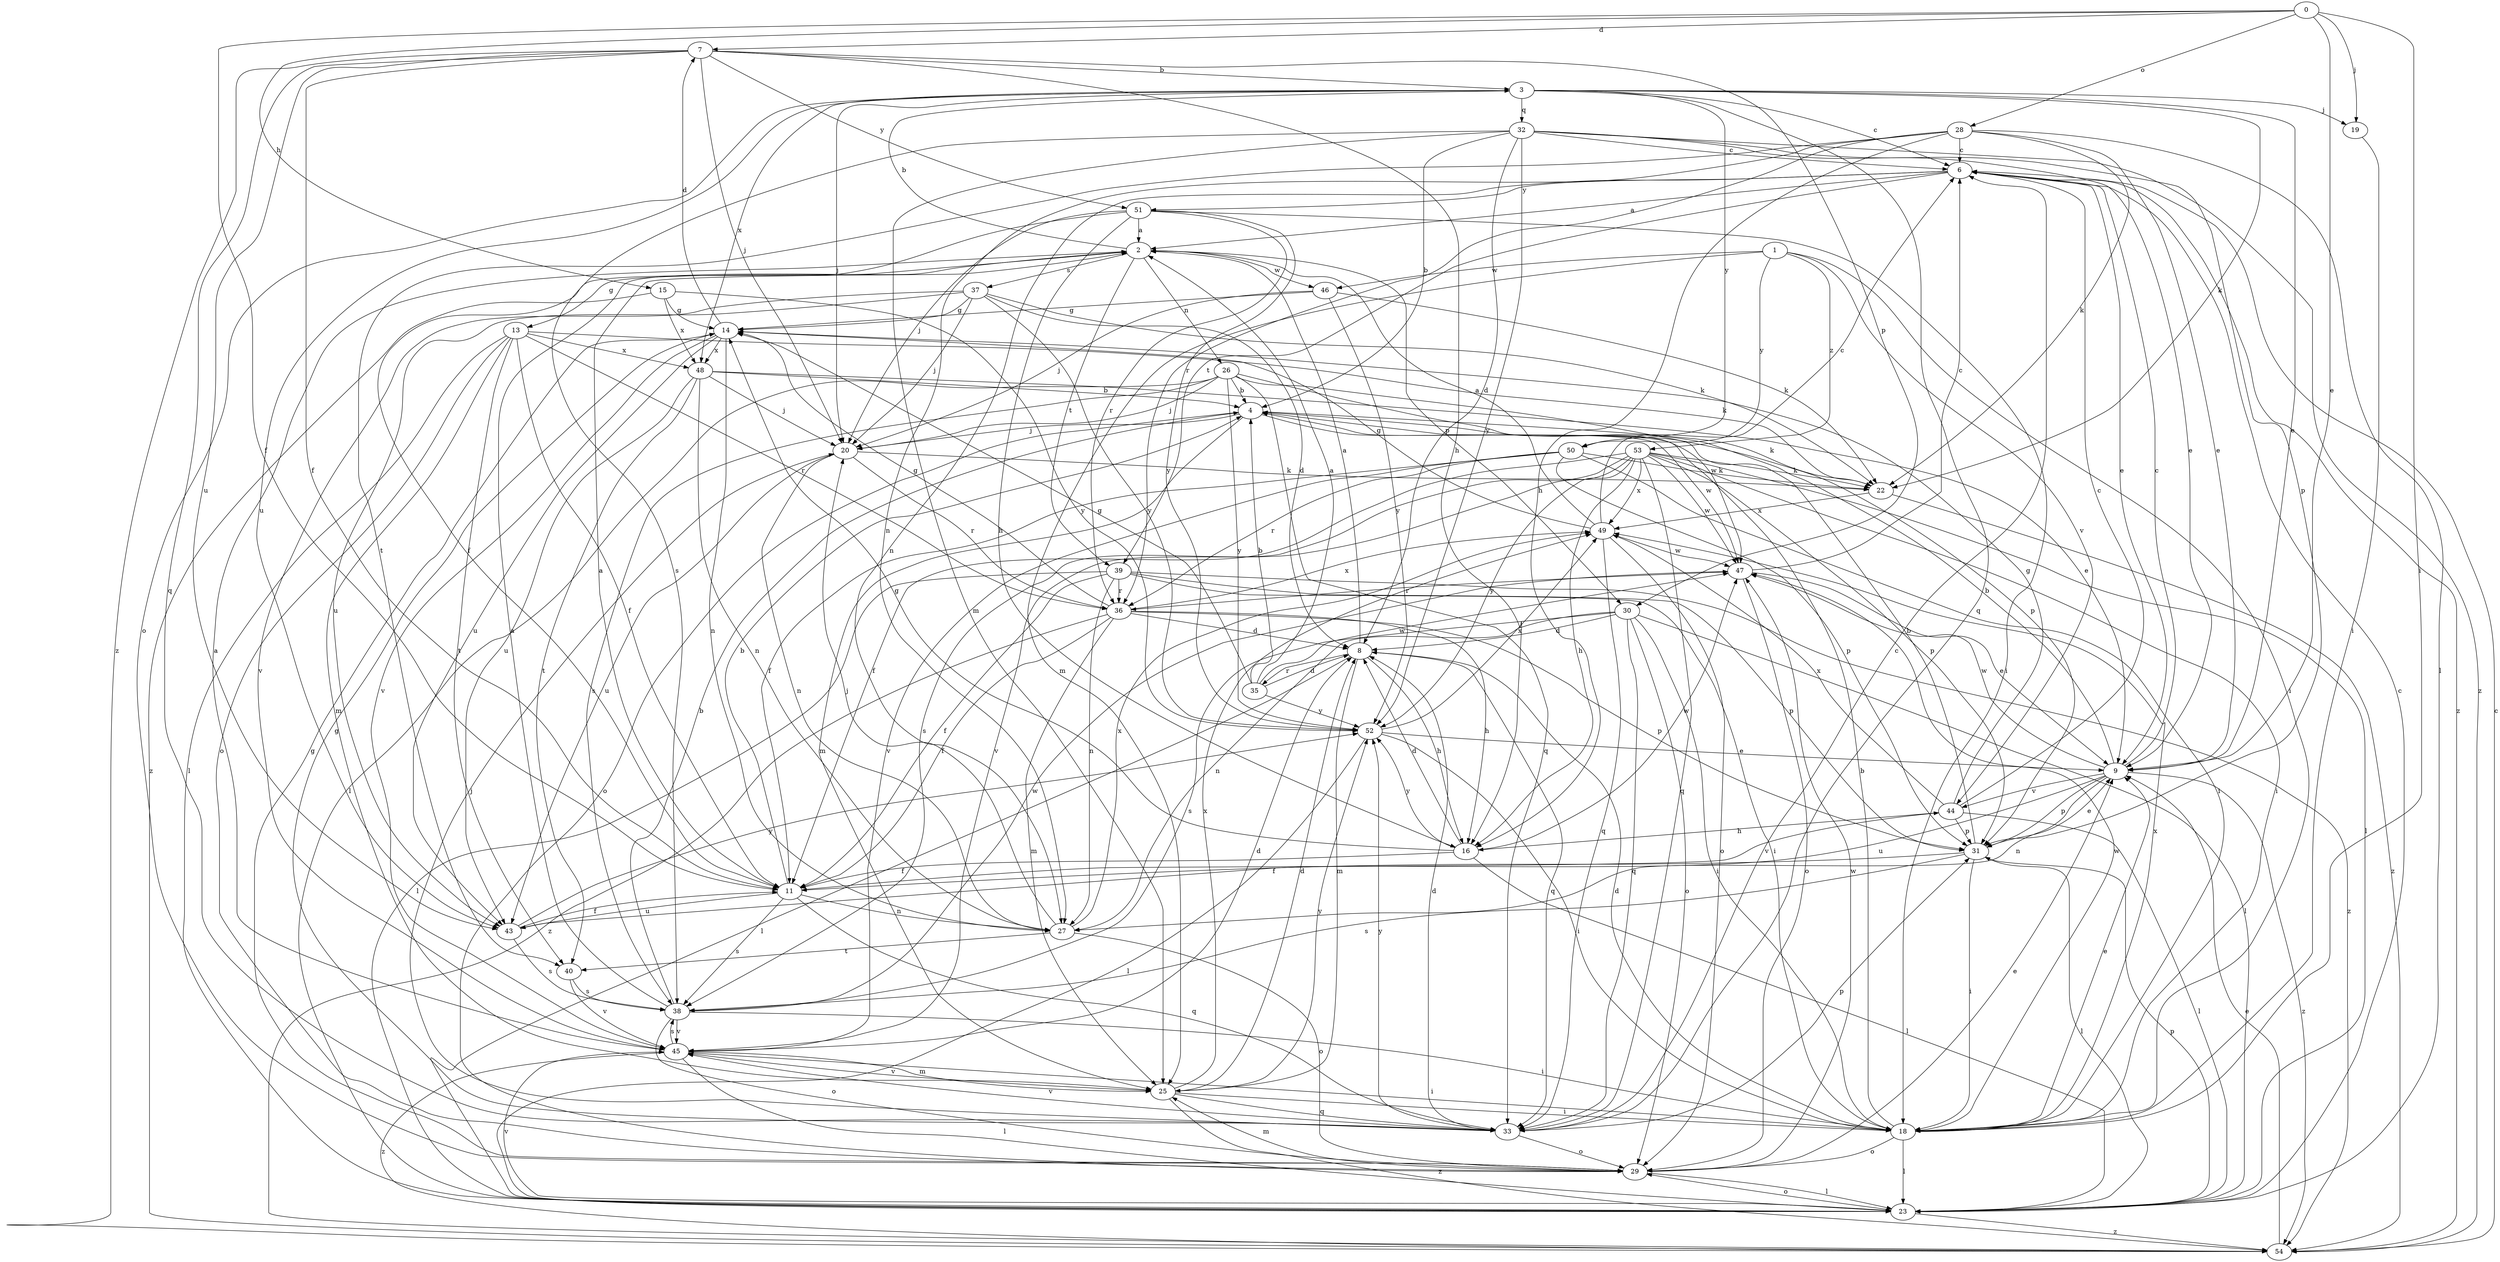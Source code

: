 strict digraph  {
0;
1;
2;
3;
4;
6;
7;
8;
9;
11;
13;
14;
15;
16;
18;
19;
20;
22;
23;
25;
26;
27;
28;
29;
30;
31;
32;
33;
35;
36;
37;
38;
39;
40;
43;
44;
45;
46;
47;
48;
49;
50;
51;
52;
53;
54;
0 -> 7  [label=d];
0 -> 9  [label=e];
0 -> 11  [label=f];
0 -> 15  [label=h];
0 -> 18  [label=i];
0 -> 19  [label=j];
0 -> 28  [label=o];
1 -> 18  [label=i];
1 -> 25  [label=m];
1 -> 44  [label=v];
1 -> 46  [label=w];
1 -> 50  [label=y];
1 -> 53  [label=z];
2 -> 3  [label=b];
2 -> 13  [label=g];
2 -> 26  [label=n];
2 -> 30  [label=p];
2 -> 37  [label=s];
2 -> 39  [label=t];
2 -> 46  [label=w];
3 -> 6  [label=c];
3 -> 9  [label=e];
3 -> 19  [label=j];
3 -> 20  [label=j];
3 -> 22  [label=k];
3 -> 29  [label=o];
3 -> 32  [label=q];
3 -> 33  [label=q];
3 -> 43  [label=u];
3 -> 48  [label=x];
3 -> 50  [label=y];
4 -> 20  [label=j];
4 -> 22  [label=k];
4 -> 25  [label=m];
4 -> 29  [label=o];
4 -> 47  [label=w];
6 -> 2  [label=a];
6 -> 9  [label=e];
6 -> 27  [label=n];
6 -> 39  [label=t];
6 -> 51  [label=y];
6 -> 54  [label=z];
7 -> 3  [label=b];
7 -> 11  [label=f];
7 -> 16  [label=h];
7 -> 20  [label=j];
7 -> 30  [label=p];
7 -> 33  [label=q];
7 -> 43  [label=u];
7 -> 51  [label=y];
7 -> 54  [label=z];
8 -> 2  [label=a];
8 -> 16  [label=h];
8 -> 23  [label=l];
8 -> 25  [label=m];
8 -> 33  [label=q];
8 -> 35  [label=r];
9 -> 4  [label=b];
9 -> 6  [label=c];
9 -> 27  [label=n];
9 -> 31  [label=p];
9 -> 43  [label=u];
9 -> 44  [label=v];
9 -> 47  [label=w];
9 -> 54  [label=z];
11 -> 2  [label=a];
11 -> 4  [label=b];
11 -> 27  [label=n];
11 -> 33  [label=q];
11 -> 38  [label=s];
11 -> 43  [label=u];
11 -> 44  [label=v];
13 -> 11  [label=f];
13 -> 22  [label=k];
13 -> 23  [label=l];
13 -> 25  [label=m];
13 -> 29  [label=o];
13 -> 36  [label=r];
13 -> 40  [label=t];
13 -> 48  [label=x];
14 -> 7  [label=d];
14 -> 27  [label=n];
14 -> 43  [label=u];
14 -> 45  [label=v];
14 -> 48  [label=x];
15 -> 14  [label=g];
15 -> 48  [label=x];
15 -> 52  [label=y];
15 -> 54  [label=z];
16 -> 8  [label=d];
16 -> 11  [label=f];
16 -> 14  [label=g];
16 -> 23  [label=l];
16 -> 47  [label=w];
16 -> 52  [label=y];
18 -> 4  [label=b];
18 -> 8  [label=d];
18 -> 9  [label=e];
18 -> 23  [label=l];
18 -> 29  [label=o];
18 -> 47  [label=w];
18 -> 49  [label=x];
19 -> 18  [label=i];
20 -> 22  [label=k];
20 -> 27  [label=n];
20 -> 36  [label=r];
20 -> 43  [label=u];
22 -> 49  [label=x];
22 -> 54  [label=z];
23 -> 6  [label=c];
23 -> 29  [label=o];
23 -> 31  [label=p];
23 -> 45  [label=v];
23 -> 54  [label=z];
25 -> 8  [label=d];
25 -> 18  [label=i];
25 -> 33  [label=q];
25 -> 45  [label=v];
25 -> 49  [label=x];
25 -> 52  [label=y];
25 -> 54  [label=z];
26 -> 4  [label=b];
26 -> 20  [label=j];
26 -> 23  [label=l];
26 -> 31  [label=p];
26 -> 33  [label=q];
26 -> 38  [label=s];
26 -> 47  [label=w];
26 -> 52  [label=y];
27 -> 20  [label=j];
27 -> 29  [label=o];
27 -> 40  [label=t];
27 -> 49  [label=x];
28 -> 6  [label=c];
28 -> 9  [label=e];
28 -> 16  [label=h];
28 -> 22  [label=k];
28 -> 23  [label=l];
28 -> 27  [label=n];
28 -> 36  [label=r];
28 -> 40  [label=t];
29 -> 9  [label=e];
29 -> 14  [label=g];
29 -> 23  [label=l];
29 -> 25  [label=m];
29 -> 47  [label=w];
30 -> 8  [label=d];
30 -> 18  [label=i];
30 -> 23  [label=l];
30 -> 27  [label=n];
30 -> 29  [label=o];
30 -> 33  [label=q];
30 -> 38  [label=s];
31 -> 4  [label=b];
31 -> 9  [label=e];
31 -> 11  [label=f];
31 -> 18  [label=i];
31 -> 23  [label=l];
31 -> 38  [label=s];
32 -> 4  [label=b];
32 -> 6  [label=c];
32 -> 8  [label=d];
32 -> 9  [label=e];
32 -> 25  [label=m];
32 -> 31  [label=p];
32 -> 38  [label=s];
32 -> 52  [label=y];
32 -> 54  [label=z];
33 -> 6  [label=c];
33 -> 8  [label=d];
33 -> 14  [label=g];
33 -> 20  [label=j];
33 -> 29  [label=o];
33 -> 31  [label=p];
33 -> 45  [label=v];
33 -> 52  [label=y];
35 -> 2  [label=a];
35 -> 4  [label=b];
35 -> 8  [label=d];
35 -> 14  [label=g];
35 -> 47  [label=w];
35 -> 52  [label=y];
36 -> 8  [label=d];
36 -> 11  [label=f];
36 -> 14  [label=g];
36 -> 16  [label=h];
36 -> 25  [label=m];
36 -> 31  [label=p];
36 -> 49  [label=x];
36 -> 54  [label=z];
37 -> 8  [label=d];
37 -> 14  [label=g];
37 -> 20  [label=j];
37 -> 22  [label=k];
37 -> 43  [label=u];
37 -> 45  [label=v];
37 -> 52  [label=y];
38 -> 2  [label=a];
38 -> 4  [label=b];
38 -> 18  [label=i];
38 -> 29  [label=o];
38 -> 45  [label=v];
38 -> 47  [label=w];
39 -> 11  [label=f];
39 -> 18  [label=i];
39 -> 23  [label=l];
39 -> 27  [label=n];
39 -> 31  [label=p];
39 -> 36  [label=r];
39 -> 54  [label=z];
40 -> 38  [label=s];
40 -> 45  [label=v];
43 -> 11  [label=f];
43 -> 38  [label=s];
43 -> 52  [label=y];
44 -> 6  [label=c];
44 -> 14  [label=g];
44 -> 16  [label=h];
44 -> 23  [label=l];
44 -> 31  [label=p];
44 -> 49  [label=x];
45 -> 2  [label=a];
45 -> 8  [label=d];
45 -> 18  [label=i];
45 -> 23  [label=l];
45 -> 25  [label=m];
45 -> 38  [label=s];
45 -> 54  [label=z];
46 -> 14  [label=g];
46 -> 20  [label=j];
46 -> 22  [label=k];
46 -> 52  [label=y];
47 -> 6  [label=c];
47 -> 9  [label=e];
47 -> 29  [label=o];
47 -> 36  [label=r];
48 -> 4  [label=b];
48 -> 9  [label=e];
48 -> 20  [label=j];
48 -> 27  [label=n];
48 -> 40  [label=t];
48 -> 43  [label=u];
49 -> 2  [label=a];
49 -> 6  [label=c];
49 -> 14  [label=g];
49 -> 29  [label=o];
49 -> 33  [label=q];
49 -> 47  [label=w];
50 -> 11  [label=f];
50 -> 18  [label=i];
50 -> 22  [label=k];
50 -> 31  [label=p];
50 -> 36  [label=r];
50 -> 45  [label=v];
51 -> 2  [label=a];
51 -> 11  [label=f];
51 -> 16  [label=h];
51 -> 18  [label=i];
51 -> 20  [label=j];
51 -> 36  [label=r];
51 -> 52  [label=y];
52 -> 9  [label=e];
52 -> 18  [label=i];
52 -> 23  [label=l];
52 -> 49  [label=x];
53 -> 11  [label=f];
53 -> 16  [label=h];
53 -> 18  [label=i];
53 -> 22  [label=k];
53 -> 23  [label=l];
53 -> 31  [label=p];
53 -> 33  [label=q];
53 -> 38  [label=s];
53 -> 45  [label=v];
53 -> 47  [label=w];
53 -> 49  [label=x];
53 -> 52  [label=y];
54 -> 6  [label=c];
54 -> 9  [label=e];
}
